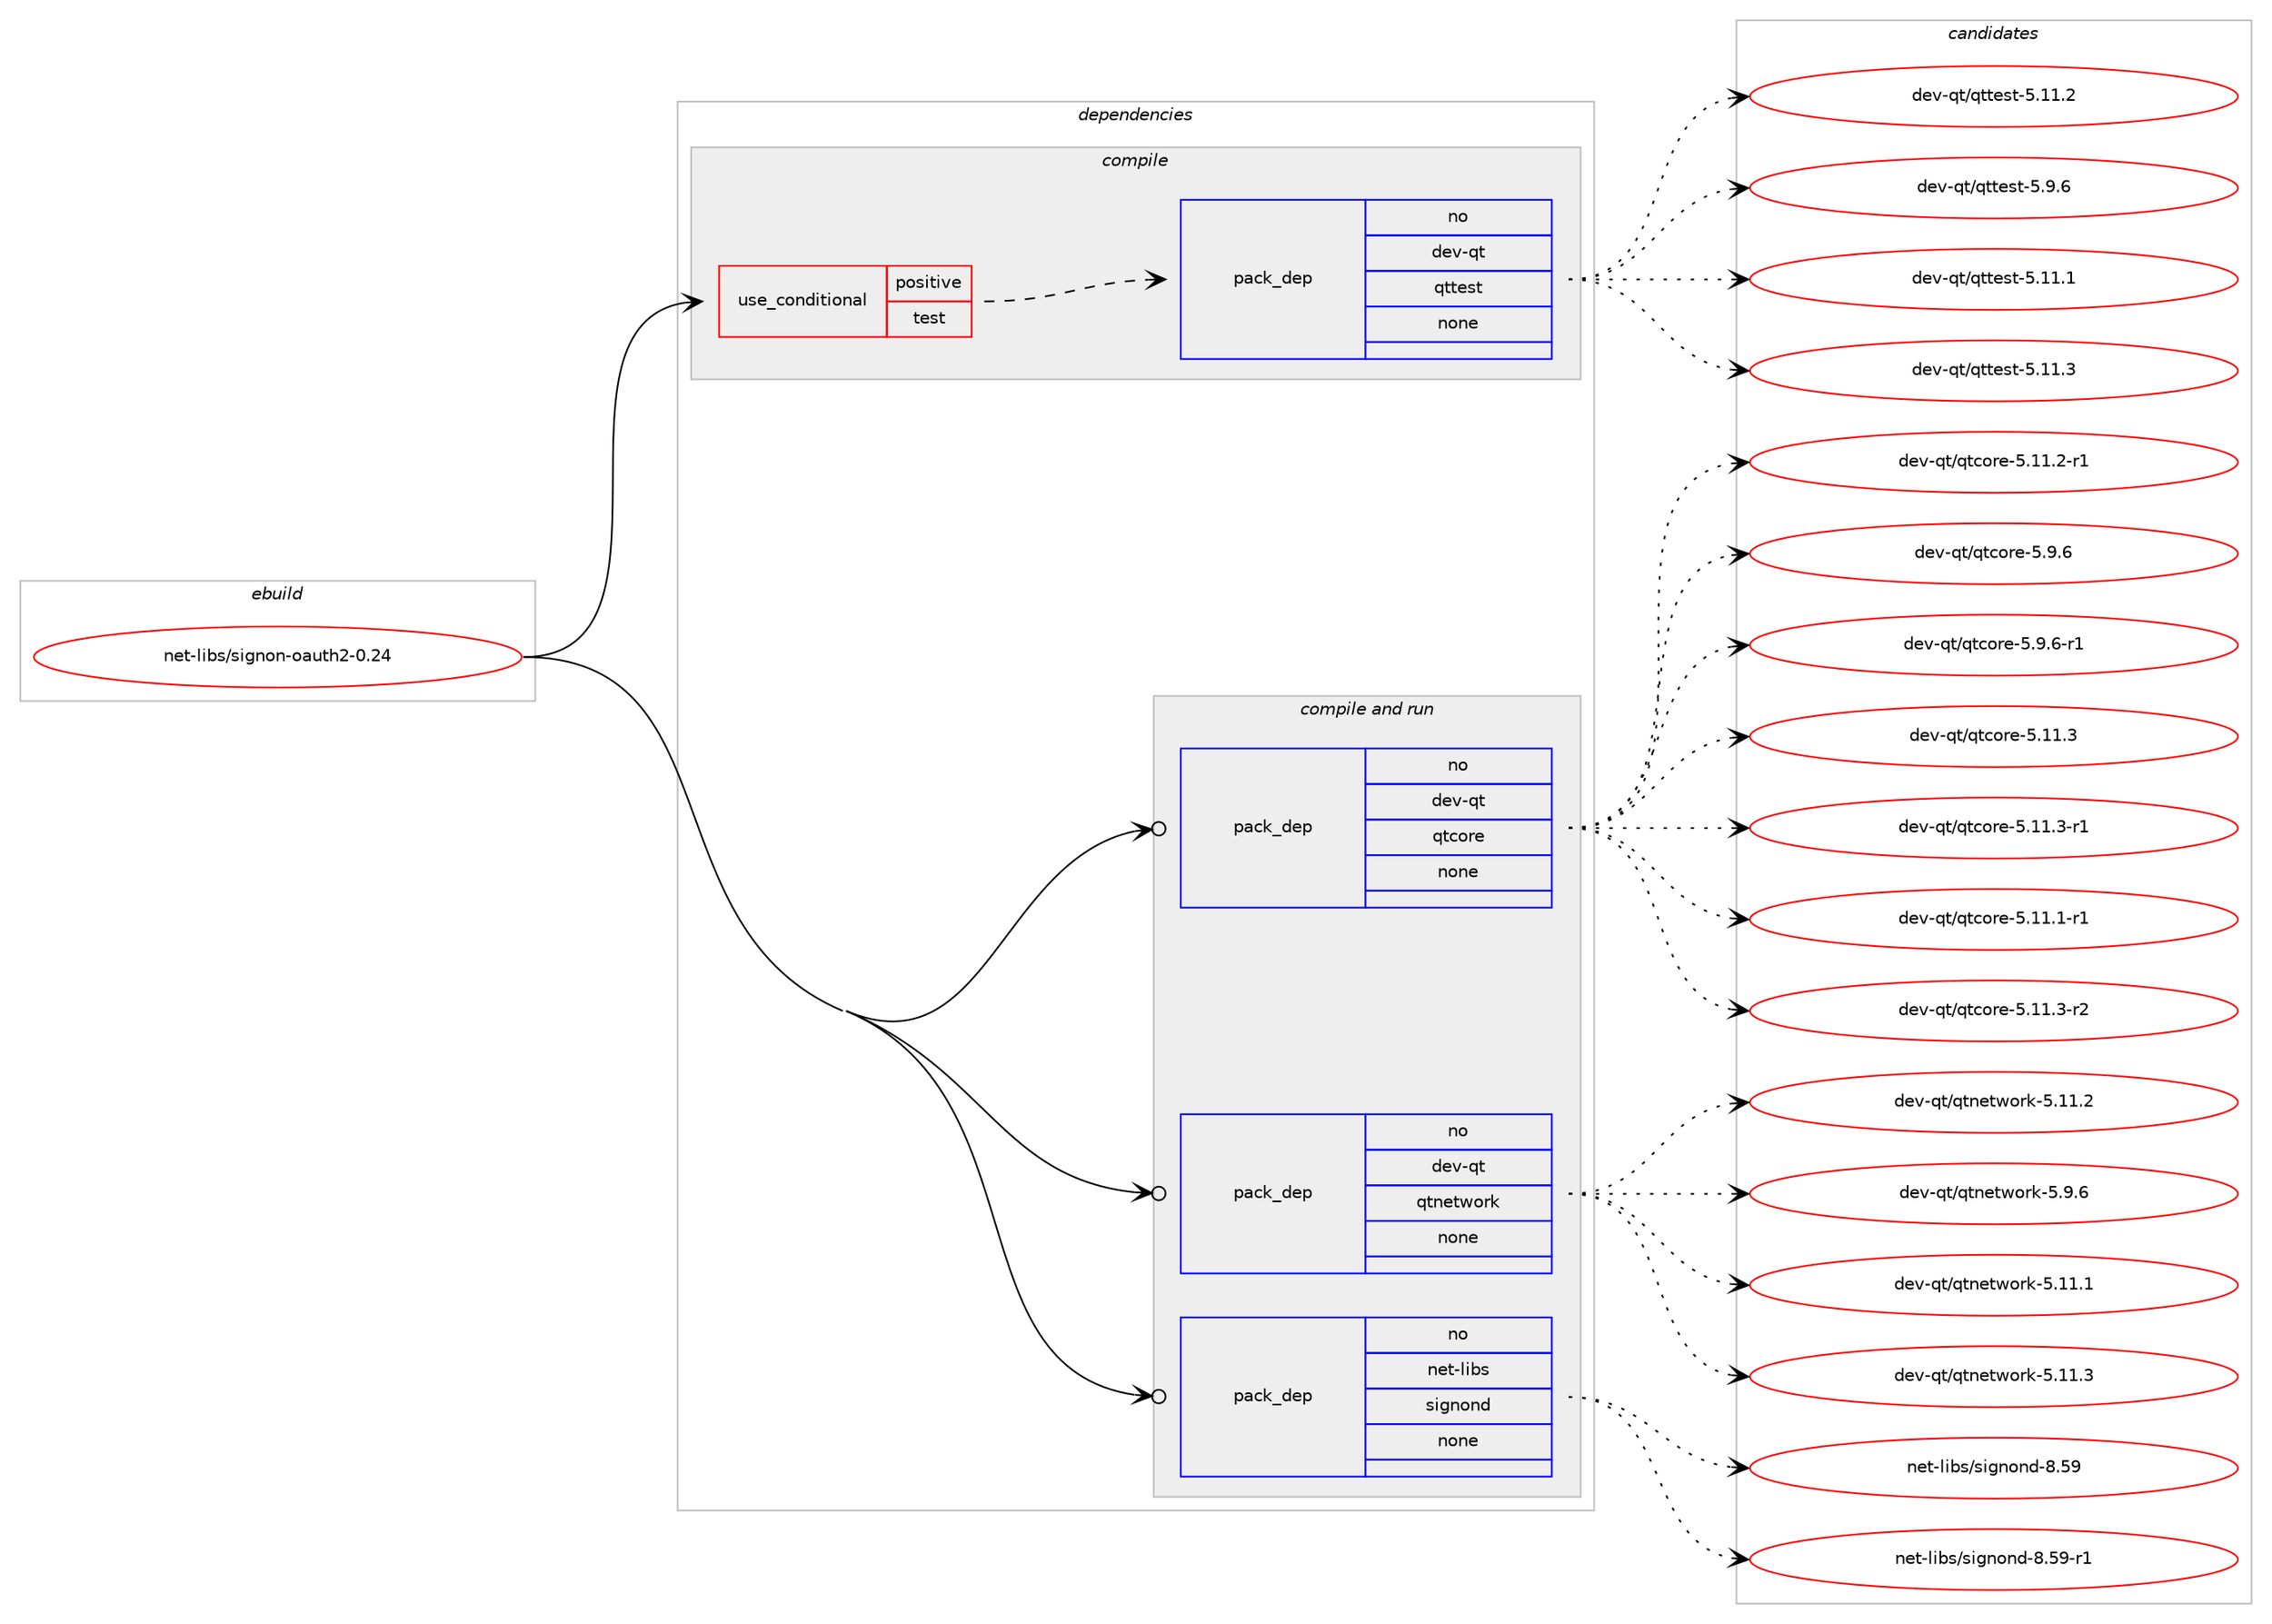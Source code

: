 digraph prolog {

# *************
# Graph options
# *************

newrank=true;
concentrate=true;
compound=true;
graph [rankdir=LR,fontname=Helvetica,fontsize=10,ranksep=1.5];#, ranksep=2.5, nodesep=0.2];
edge  [arrowhead=vee];
node  [fontname=Helvetica,fontsize=10];

# **********
# The ebuild
# **********

subgraph cluster_leftcol {
color=gray;
rank=same;
label=<<i>ebuild</i>>;
id [label="net-libs/signon-oauth2-0.24", color=red, width=4, href="../net-libs/signon-oauth2-0.24.svg"];
}

# ****************
# The dependencies
# ****************

subgraph cluster_midcol {
color=gray;
label=<<i>dependencies</i>>;
subgraph cluster_compile {
fillcolor="#eeeeee";
style=filled;
label=<<i>compile</i>>;
subgraph cond777 {
dependency4319 [label=<<TABLE BORDER="0" CELLBORDER="1" CELLSPACING="0" CELLPADDING="4"><TR><TD ROWSPAN="3" CELLPADDING="10">use_conditional</TD></TR><TR><TD>positive</TD></TR><TR><TD>test</TD></TR></TABLE>>, shape=none, color=red];
subgraph pack3424 {
dependency4320 [label=<<TABLE BORDER="0" CELLBORDER="1" CELLSPACING="0" CELLPADDING="4" WIDTH="220"><TR><TD ROWSPAN="6" CELLPADDING="30">pack_dep</TD></TR><TR><TD WIDTH="110">no</TD></TR><TR><TD>dev-qt</TD></TR><TR><TD>qttest</TD></TR><TR><TD>none</TD></TR><TR><TD></TD></TR></TABLE>>, shape=none, color=blue];
}
dependency4319:e -> dependency4320:w [weight=20,style="dashed",arrowhead="vee"];
}
id:e -> dependency4319:w [weight=20,style="solid",arrowhead="vee"];
}
subgraph cluster_compileandrun {
fillcolor="#eeeeee";
style=filled;
label=<<i>compile and run</i>>;
subgraph pack3425 {
dependency4321 [label=<<TABLE BORDER="0" CELLBORDER="1" CELLSPACING="0" CELLPADDING="4" WIDTH="220"><TR><TD ROWSPAN="6" CELLPADDING="30">pack_dep</TD></TR><TR><TD WIDTH="110">no</TD></TR><TR><TD>dev-qt</TD></TR><TR><TD>qtcore</TD></TR><TR><TD>none</TD></TR><TR><TD></TD></TR></TABLE>>, shape=none, color=blue];
}
id:e -> dependency4321:w [weight=20,style="solid",arrowhead="odotvee"];
subgraph pack3426 {
dependency4322 [label=<<TABLE BORDER="0" CELLBORDER="1" CELLSPACING="0" CELLPADDING="4" WIDTH="220"><TR><TD ROWSPAN="6" CELLPADDING="30">pack_dep</TD></TR><TR><TD WIDTH="110">no</TD></TR><TR><TD>dev-qt</TD></TR><TR><TD>qtnetwork</TD></TR><TR><TD>none</TD></TR><TR><TD></TD></TR></TABLE>>, shape=none, color=blue];
}
id:e -> dependency4322:w [weight=20,style="solid",arrowhead="odotvee"];
subgraph pack3427 {
dependency4323 [label=<<TABLE BORDER="0" CELLBORDER="1" CELLSPACING="0" CELLPADDING="4" WIDTH="220"><TR><TD ROWSPAN="6" CELLPADDING="30">pack_dep</TD></TR><TR><TD WIDTH="110">no</TD></TR><TR><TD>net-libs</TD></TR><TR><TD>signond</TD></TR><TR><TD>none</TD></TR><TR><TD></TD></TR></TABLE>>, shape=none, color=blue];
}
id:e -> dependency4323:w [weight=20,style="solid",arrowhead="odotvee"];
}
subgraph cluster_run {
fillcolor="#eeeeee";
style=filled;
label=<<i>run</i>>;
}
}

# **************
# The candidates
# **************

subgraph cluster_choices {
rank=same;
color=gray;
label=<<i>candidates</i>>;

subgraph choice3424 {
color=black;
nodesep=1;
choice100101118451131164711311611610111511645534649494650 [label="dev-qt/qttest-5.11.2", color=red, width=4,href="../dev-qt/qttest-5.11.2.svg"];
choice1001011184511311647113116116101115116455346574654 [label="dev-qt/qttest-5.9.6", color=red, width=4,href="../dev-qt/qttest-5.9.6.svg"];
choice100101118451131164711311611610111511645534649494649 [label="dev-qt/qttest-5.11.1", color=red, width=4,href="../dev-qt/qttest-5.11.1.svg"];
choice100101118451131164711311611610111511645534649494651 [label="dev-qt/qttest-5.11.3", color=red, width=4,href="../dev-qt/qttest-5.11.3.svg"];
dependency4320:e -> choice100101118451131164711311611610111511645534649494650:w [style=dotted,weight="100"];
dependency4320:e -> choice1001011184511311647113116116101115116455346574654:w [style=dotted,weight="100"];
dependency4320:e -> choice100101118451131164711311611610111511645534649494649:w [style=dotted,weight="100"];
dependency4320:e -> choice100101118451131164711311611610111511645534649494651:w [style=dotted,weight="100"];
}
subgraph choice3425 {
color=black;
nodesep=1;
choice100101118451131164711311699111114101455346494946504511449 [label="dev-qt/qtcore-5.11.2-r1", color=red, width=4,href="../dev-qt/qtcore-5.11.2-r1.svg"];
choice100101118451131164711311699111114101455346574654 [label="dev-qt/qtcore-5.9.6", color=red, width=4,href="../dev-qt/qtcore-5.9.6.svg"];
choice1001011184511311647113116991111141014553465746544511449 [label="dev-qt/qtcore-5.9.6-r1", color=red, width=4,href="../dev-qt/qtcore-5.9.6-r1.svg"];
choice10010111845113116471131169911111410145534649494651 [label="dev-qt/qtcore-5.11.3", color=red, width=4,href="../dev-qt/qtcore-5.11.3.svg"];
choice100101118451131164711311699111114101455346494946514511449 [label="dev-qt/qtcore-5.11.3-r1", color=red, width=4,href="../dev-qt/qtcore-5.11.3-r1.svg"];
choice100101118451131164711311699111114101455346494946494511449 [label="dev-qt/qtcore-5.11.1-r1", color=red, width=4,href="../dev-qt/qtcore-5.11.1-r1.svg"];
choice100101118451131164711311699111114101455346494946514511450 [label="dev-qt/qtcore-5.11.3-r2", color=red, width=4,href="../dev-qt/qtcore-5.11.3-r2.svg"];
dependency4321:e -> choice100101118451131164711311699111114101455346494946504511449:w [style=dotted,weight="100"];
dependency4321:e -> choice100101118451131164711311699111114101455346574654:w [style=dotted,weight="100"];
dependency4321:e -> choice1001011184511311647113116991111141014553465746544511449:w [style=dotted,weight="100"];
dependency4321:e -> choice10010111845113116471131169911111410145534649494651:w [style=dotted,weight="100"];
dependency4321:e -> choice100101118451131164711311699111114101455346494946514511449:w [style=dotted,weight="100"];
dependency4321:e -> choice100101118451131164711311699111114101455346494946494511449:w [style=dotted,weight="100"];
dependency4321:e -> choice100101118451131164711311699111114101455346494946514511450:w [style=dotted,weight="100"];
}
subgraph choice3426 {
color=black;
nodesep=1;
choice100101118451131164711311611010111611911111410745534649494650 [label="dev-qt/qtnetwork-5.11.2", color=red, width=4,href="../dev-qt/qtnetwork-5.11.2.svg"];
choice1001011184511311647113116110101116119111114107455346574654 [label="dev-qt/qtnetwork-5.9.6", color=red, width=4,href="../dev-qt/qtnetwork-5.9.6.svg"];
choice100101118451131164711311611010111611911111410745534649494649 [label="dev-qt/qtnetwork-5.11.1", color=red, width=4,href="../dev-qt/qtnetwork-5.11.1.svg"];
choice100101118451131164711311611010111611911111410745534649494651 [label="dev-qt/qtnetwork-5.11.3", color=red, width=4,href="../dev-qt/qtnetwork-5.11.3.svg"];
dependency4322:e -> choice100101118451131164711311611010111611911111410745534649494650:w [style=dotted,weight="100"];
dependency4322:e -> choice1001011184511311647113116110101116119111114107455346574654:w [style=dotted,weight="100"];
dependency4322:e -> choice100101118451131164711311611010111611911111410745534649494649:w [style=dotted,weight="100"];
dependency4322:e -> choice100101118451131164711311611010111611911111410745534649494651:w [style=dotted,weight="100"];
}
subgraph choice3427 {
color=black;
nodesep=1;
choice1101011164510810598115471151051031101111101004556465357 [label="net-libs/signond-8.59", color=red, width=4,href="../net-libs/signond-8.59.svg"];
choice11010111645108105981154711510510311011111010045564653574511449 [label="net-libs/signond-8.59-r1", color=red, width=4,href="../net-libs/signond-8.59-r1.svg"];
dependency4323:e -> choice1101011164510810598115471151051031101111101004556465357:w [style=dotted,weight="100"];
dependency4323:e -> choice11010111645108105981154711510510311011111010045564653574511449:w [style=dotted,weight="100"];
}
}

}
